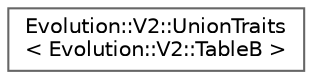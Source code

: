 digraph "Graphical Class Hierarchy"
{
 // LATEX_PDF_SIZE
  bgcolor="transparent";
  edge [fontname=Helvetica,fontsize=10,labelfontname=Helvetica,labelfontsize=10];
  node [fontname=Helvetica,fontsize=10,shape=box,height=0.2,width=0.4];
  rankdir="LR";
  Node0 [id="Node000000",label="Evolution::V2::UnionTraits\l\< Evolution::V2::TableB \>",height=0.2,width=0.4,color="grey40", fillcolor="white", style="filled",URL="$structEvolution_1_1V2_1_1UnionTraits_3_01Evolution_1_1V2_1_1TableB_01_4.html",tooltip=" "];
}

